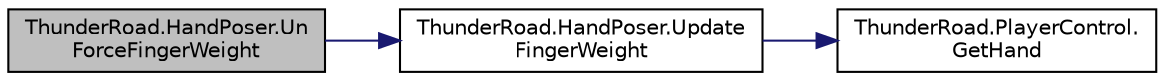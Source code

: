 digraph "ThunderRoad.HandPoser.UnForceFingerWeight"
{
 // LATEX_PDF_SIZE
  edge [fontname="Helvetica",fontsize="10",labelfontname="Helvetica",labelfontsize="10"];
  node [fontname="Helvetica",fontsize="10",shape=record];
  rankdir="LR";
  Node1 [label="ThunderRoad.HandPoser.Un\lForceFingerWeight",height=0.2,width=0.4,color="black", fillcolor="grey75", style="filled", fontcolor="black",tooltip="Uns the force finger weight."];
  Node1 -> Node2 [color="midnightblue",fontsize="10",style="solid",fontname="Helvetica"];
  Node2 [label="ThunderRoad.HandPoser.Update\lFingerWeight",height=0.2,width=0.4,color="black", fillcolor="white", style="filled",URL="$class_thunder_road_1_1_hand_poser.html#adf10105fc6ba0449c5d713a3365deed6",tooltip="Updates the finger weight."];
  Node2 -> Node3 [color="midnightblue",fontsize="10",style="solid",fontname="Helvetica"];
  Node3 [label="ThunderRoad.PlayerControl.\lGetHand",height=0.2,width=0.4,color="black", fillcolor="white", style="filled",URL="$class_thunder_road_1_1_player_control.html#a35f9d9f52e8ffc5ad4a3b3a8a18541b9",tooltip="Gets the hand."];
}
